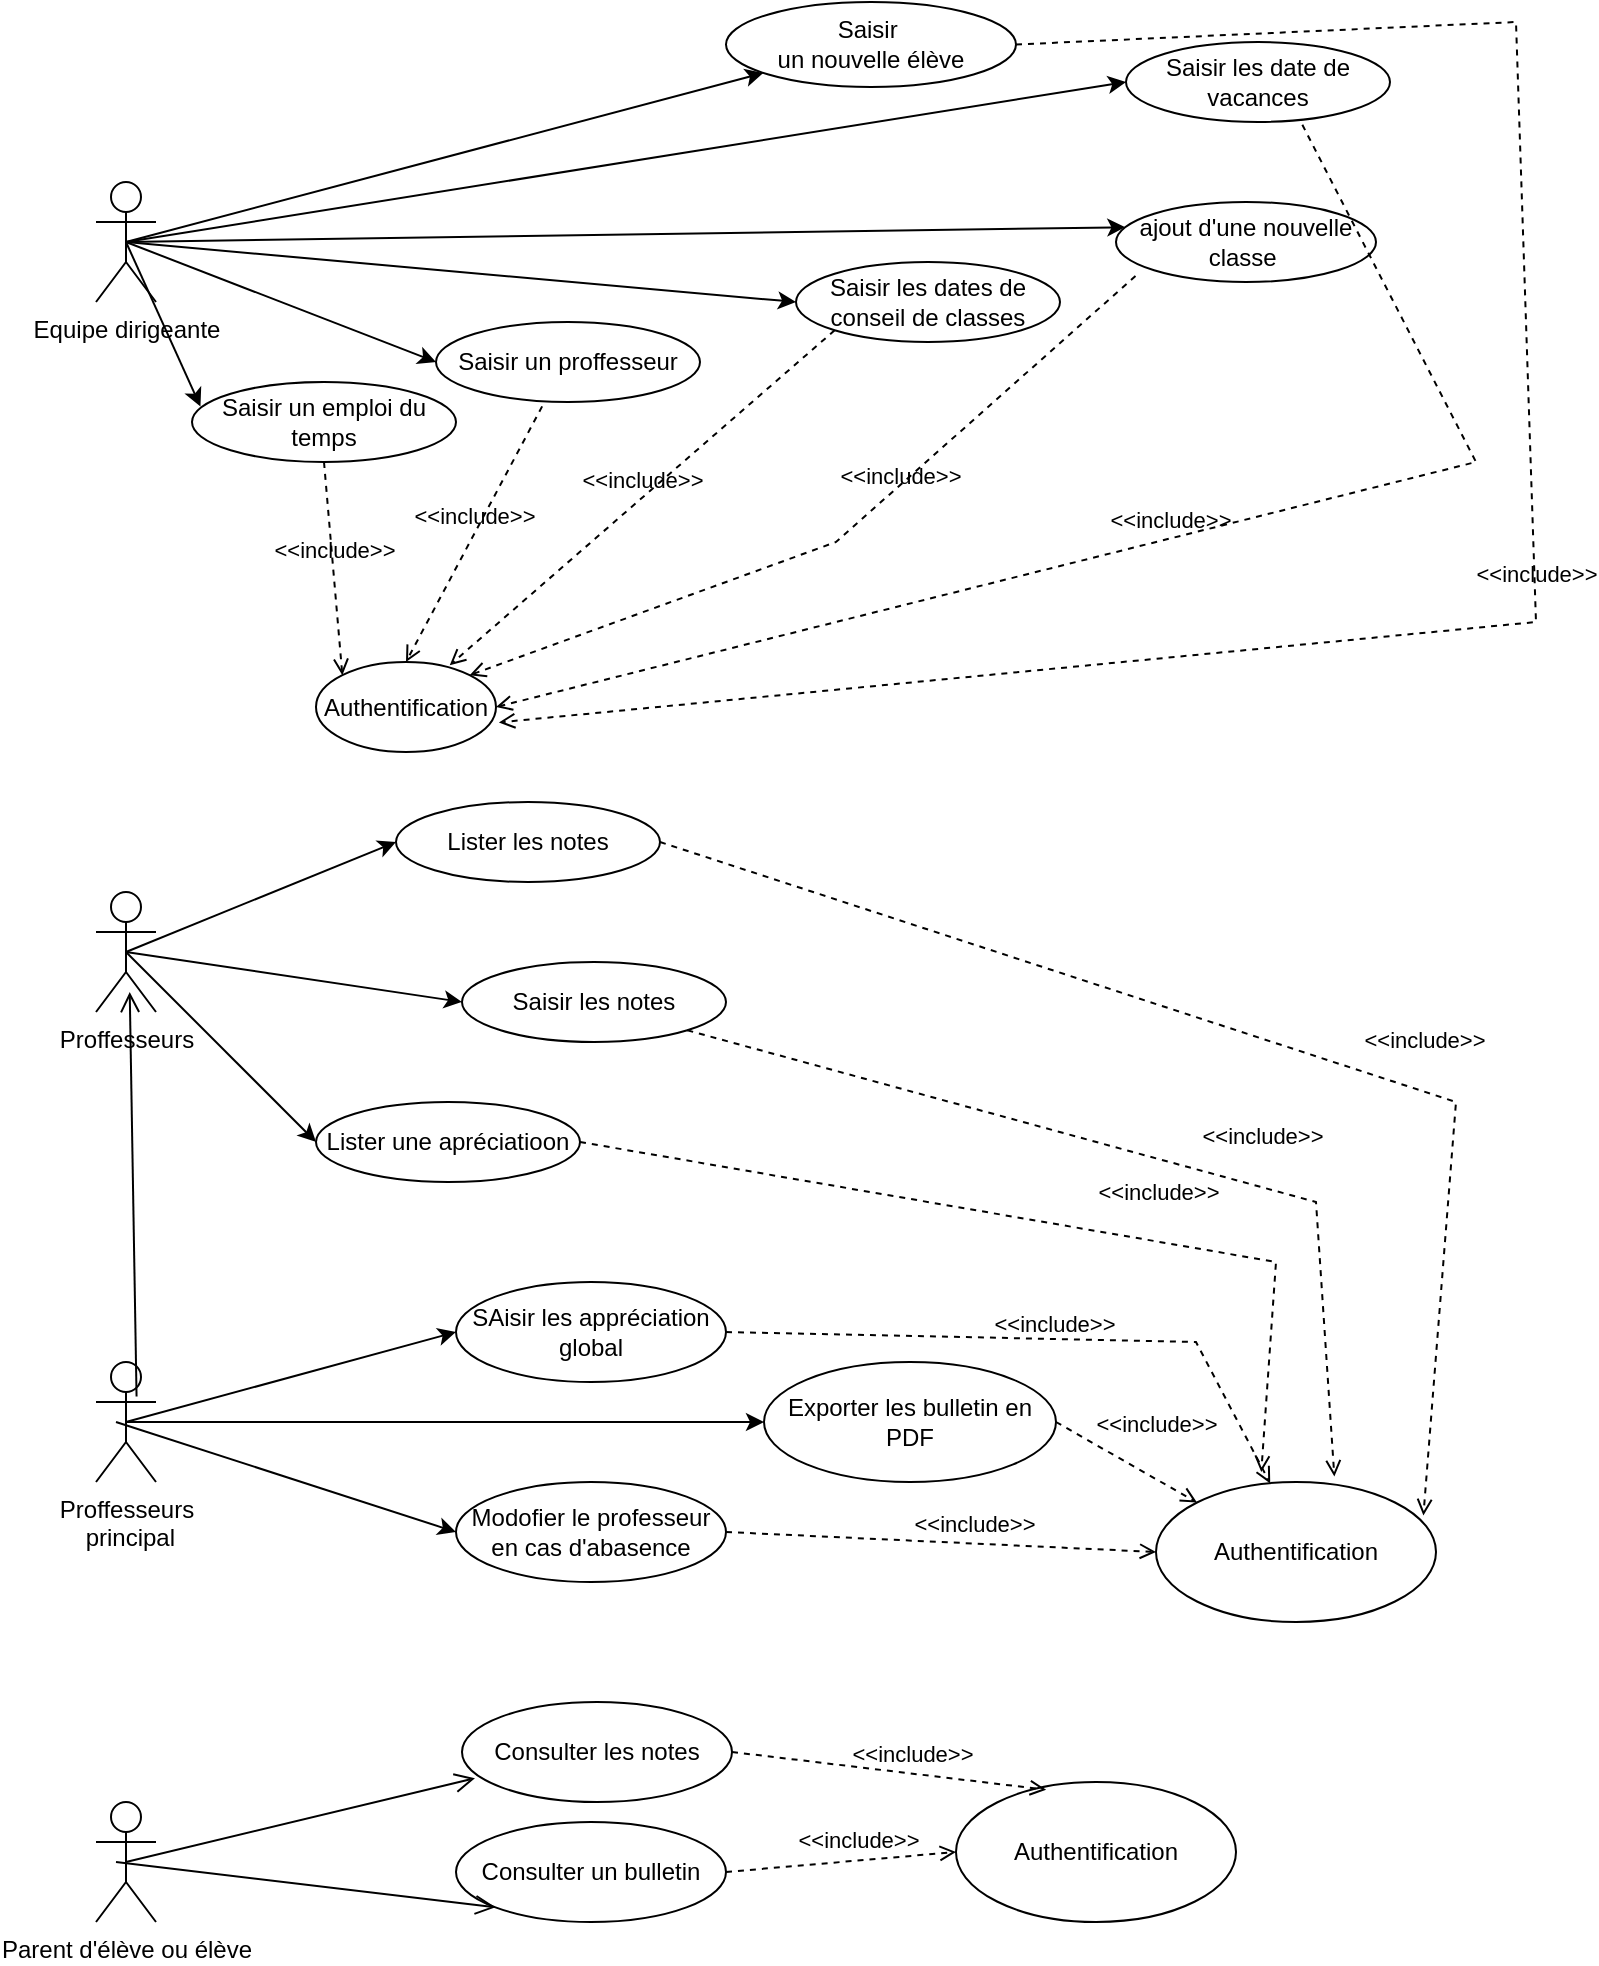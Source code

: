 <mxfile version="24.4.4" type="github">
  <diagram name="Page-1" id="ePbO5p0fnWOSLao09BDe">
    <mxGraphModel dx="1500" dy="803" grid="1" gridSize="10" guides="1" tooltips="1" connect="1" arrows="1" fold="1" page="1" pageScale="1" pageWidth="827" pageHeight="1169" math="0" shadow="0">
      <root>
        <mxCell id="0" />
        <mxCell id="1" parent="0" />
        <mxCell id="5me6bseYTSdpRQsA81gY-1" value="Equipe dirigeante&lt;div&gt;&lt;br&gt;&lt;/div&gt;" style="shape=umlActor;verticalLabelPosition=bottom;verticalAlign=top;html=1;" parent="1" vertex="1">
          <mxGeometry x="90" y="270" width="30" height="60" as="geometry" />
        </mxCell>
        <mxCell id="5me6bseYTSdpRQsA81gY-3" value="" style="endArrow=classic;html=1;rounded=0;exitX=0.5;exitY=0.5;exitDx=0;exitDy=0;exitPerimeter=0;" parent="1" target="5me6bseYTSdpRQsA81gY-4" edge="1" source="5me6bseYTSdpRQsA81gY-1">
          <mxGeometry width="50" height="50" relative="1" as="geometry">
            <mxPoint x="250" y="270" as="sourcePoint" />
            <mxPoint x="260" y="240" as="targetPoint" />
          </mxGeometry>
        </mxCell>
        <mxCell id="5me6bseYTSdpRQsA81gY-4" value="Saisir&amp;nbsp;&lt;div&gt;un nouvelle élève&lt;/div&gt;" style="ellipse;html=1;whiteSpace=wrap;" parent="1" vertex="1">
          <mxGeometry x="405" y="180" width="145" height="42.5" as="geometry" />
        </mxCell>
        <mxCell id="5me6bseYTSdpRQsA81gY-5" value="Saisir un proffesseur" style="ellipse;html=1;whiteSpace=wrap;" parent="1" vertex="1">
          <mxGeometry x="260" y="340" width="132" height="40" as="geometry" />
        </mxCell>
        <mxCell id="5me6bseYTSdpRQsA81gY-6" value="ajout d&#39;une nouvelle classe&amp;nbsp;" style="ellipse;html=1;whiteSpace=wrap;" parent="1" vertex="1">
          <mxGeometry x="600" y="280" width="130" height="40" as="geometry" />
        </mxCell>
        <mxCell id="5me6bseYTSdpRQsA81gY-7" value="Saisir un emploi du temps" style="ellipse;html=1;whiteSpace=wrap;" parent="1" vertex="1">
          <mxGeometry x="138" y="370" width="132" height="40" as="geometry" />
        </mxCell>
        <mxCell id="5me6bseYTSdpRQsA81gY-8" value="" style="endArrow=classic;html=1;rounded=0;entryX=0;entryY=0.5;entryDx=0;entryDy=0;exitX=0.5;exitY=0.5;exitDx=0;exitDy=0;exitPerimeter=0;" parent="1" target="5me6bseYTSdpRQsA81gY-5" edge="1" source="5me6bseYTSdpRQsA81gY-1">
          <mxGeometry width="50" height="50" relative="1" as="geometry">
            <mxPoint x="250" y="270" as="sourcePoint" />
            <mxPoint x="210" y="210" as="targetPoint" />
          </mxGeometry>
        </mxCell>
        <mxCell id="5me6bseYTSdpRQsA81gY-9" value="" style="endArrow=classic;html=1;rounded=0;entryX=0;entryY=0.5;entryDx=0;entryDy=0;exitX=0.5;exitY=0.5;exitDx=0;exitDy=0;exitPerimeter=0;" parent="1" target="5me6bseYTSdpRQsA81gY-17" edge="1" source="5me6bseYTSdpRQsA81gY-1">
          <mxGeometry width="50" height="50" relative="1" as="geometry">
            <mxPoint x="250" y="270" as="sourcePoint" />
            <mxPoint x="460" y="295" as="targetPoint" />
          </mxGeometry>
        </mxCell>
        <mxCell id="5me6bseYTSdpRQsA81gY-10" value="" style="endArrow=classic;html=1;rounded=0;entryX=0.032;entryY=0.305;entryDx=0;entryDy=0;entryPerimeter=0;exitX=0.5;exitY=0.5;exitDx=0;exitDy=0;exitPerimeter=0;" parent="1" target="5me6bseYTSdpRQsA81gY-7" edge="1" source="5me6bseYTSdpRQsA81gY-1">
          <mxGeometry width="50" height="50" relative="1" as="geometry">
            <mxPoint x="250" y="280" as="sourcePoint" />
            <mxPoint x="220" y="210" as="targetPoint" />
          </mxGeometry>
        </mxCell>
        <mxCell id="5me6bseYTSdpRQsA81gY-11" value="" style="endArrow=classic;html=1;rounded=0;entryX=0.036;entryY=0.315;entryDx=0;entryDy=0;entryPerimeter=0;exitX=0.5;exitY=0.5;exitDx=0;exitDy=0;exitPerimeter=0;" parent="1" target="5me6bseYTSdpRQsA81gY-6" edge="1" source="5me6bseYTSdpRQsA81gY-1">
          <mxGeometry width="50" height="50" relative="1" as="geometry">
            <mxPoint x="250" y="270" as="sourcePoint" />
            <mxPoint x="210" y="205" as="targetPoint" />
          </mxGeometry>
        </mxCell>
        <mxCell id="5me6bseYTSdpRQsA81gY-12" value="&lt;div&gt;Proffesseurs&lt;/div&gt;&lt;div&gt;&lt;br&gt;&lt;/div&gt;" style="shape=umlActor;verticalLabelPosition=bottom;verticalAlign=top;html=1;" parent="1" vertex="1">
          <mxGeometry x="90" y="625" width="30" height="60" as="geometry" />
        </mxCell>
        <mxCell id="5me6bseYTSdpRQsA81gY-13" value="Lister les notes" style="ellipse;html=1;whiteSpace=wrap;" parent="1" vertex="1">
          <mxGeometry x="240" y="580" width="132" height="40" as="geometry" />
        </mxCell>
        <mxCell id="5me6bseYTSdpRQsA81gY-14" value="Saisir&lt;span style=&quot;color: rgba(0, 0, 0, 0); font-family: monospace; font-size: 0px; text-align: start; text-wrap: nowrap;&quot;&gt;%3CmxGraphModel%3E%3Croot%3E%3CmxCell%20id%3D%220%22%2F%3E%3CmxCell%20id%3D%221%22%20parent%3D%220%22%2F%3E%3CmxCell%20id%3D%222%22%20value%3D%22Lister%20les%20notes%22%20style%3D%22ellipse%3Bhtml%3D1%3BwhiteSpace%3Dwrap%3B%22%20vertex%3D%221%22%20parent%3D%221%22%3E%3CmxGeometry%20x%3D%22282%22%20y%3D%22440%22%20width%3D%22132%22%20height%3D%2240%22%20as%3D%22geometry%22%2F%3E%3C%2FmxCell%3E%3C%2Froot%3E%3C%2FmxGraphModel%3E&lt;/span&gt;&amp;nbsp;les notes" style="ellipse;html=1;whiteSpace=wrap;" parent="1" vertex="1">
          <mxGeometry x="273" y="660" width="132" height="40" as="geometry" />
        </mxCell>
        <mxCell id="5me6bseYTSdpRQsA81gY-15" value="Lister une apréciatioon" style="ellipse;html=1;whiteSpace=wrap;" parent="1" vertex="1">
          <mxGeometry x="200" y="730" width="132" height="40" as="geometry" />
        </mxCell>
        <mxCell id="5me6bseYTSdpRQsA81gY-16" value="Saisir les date de vacances" style="ellipse;html=1;whiteSpace=wrap;" parent="1" vertex="1">
          <mxGeometry x="605" y="200" width="132" height="40" as="geometry" />
        </mxCell>
        <mxCell id="5me6bseYTSdpRQsA81gY-17" value="Saisir les dates de conseil de classes" style="ellipse;html=1;whiteSpace=wrap;" parent="1" vertex="1">
          <mxGeometry x="440" y="310" width="132" height="40" as="geometry" />
        </mxCell>
        <mxCell id="5me6bseYTSdpRQsA81gY-18" value="" style="endArrow=classic;html=1;rounded=0;entryX=0;entryY=0.5;entryDx=0;entryDy=0;exitX=0.5;exitY=0.5;exitDx=0;exitDy=0;exitPerimeter=0;" parent="1" target="5me6bseYTSdpRQsA81gY-16" edge="1" source="5me6bseYTSdpRQsA81gY-1">
          <mxGeometry width="50" height="50" relative="1" as="geometry">
            <mxPoint x="250" y="270" as="sourcePoint" />
            <mxPoint x="470" y="330" as="targetPoint" />
          </mxGeometry>
        </mxCell>
        <mxCell id="5me6bseYTSdpRQsA81gY-19" value="" style="endArrow=classic;html=1;rounded=0;entryX=0;entryY=0.5;entryDx=0;entryDy=0;exitX=0.5;exitY=0.5;exitDx=0;exitDy=0;exitPerimeter=0;" parent="1" source="5me6bseYTSdpRQsA81gY-12" target="5me6bseYTSdpRQsA81gY-13" edge="1">
          <mxGeometry width="50" height="50" relative="1" as="geometry">
            <mxPoint x="189" y="560" as="sourcePoint" />
            <mxPoint x="340" y="600" as="targetPoint" />
          </mxGeometry>
        </mxCell>
        <mxCell id="5me6bseYTSdpRQsA81gY-20" value="" style="endArrow=classic;html=1;rounded=0;entryX=0;entryY=0.5;entryDx=0;entryDy=0;exitX=0.5;exitY=0.5;exitDx=0;exitDy=0;exitPerimeter=0;" parent="1" source="5me6bseYTSdpRQsA81gY-12" target="5me6bseYTSdpRQsA81gY-14" edge="1">
          <mxGeometry width="50" height="50" relative="1" as="geometry">
            <mxPoint x="170" y="669" as="sourcePoint" />
            <mxPoint x="302" y="660" as="targetPoint" />
          </mxGeometry>
        </mxCell>
        <mxCell id="5me6bseYTSdpRQsA81gY-21" value="" style="endArrow=classic;html=1;rounded=0;entryX=0;entryY=0.5;entryDx=0;entryDy=0;exitX=0.5;exitY=0.5;exitDx=0;exitDy=0;exitPerimeter=0;" parent="1" source="5me6bseYTSdpRQsA81gY-12" target="5me6bseYTSdpRQsA81gY-15" edge="1">
          <mxGeometry width="50" height="50" relative="1" as="geometry">
            <mxPoint x="180" y="679" as="sourcePoint" />
            <mxPoint x="312" y="670" as="targetPoint" />
          </mxGeometry>
        </mxCell>
        <mxCell id="5me6bseYTSdpRQsA81gY-22" value="&lt;div&gt;Proffesseurs&lt;/div&gt;&lt;div&gt;&amp;nbsp;principal&lt;/div&gt;" style="shape=umlActor;verticalLabelPosition=bottom;verticalAlign=top;html=1;" parent="1" vertex="1">
          <mxGeometry x="90" y="860" width="30" height="60" as="geometry" />
        </mxCell>
        <mxCell id="5me6bseYTSdpRQsA81gY-23" value="&lt;div style=&quot;text-align: center;&quot;&gt;&lt;span style=&quot;text-align: start; background-color: initial;&quot;&gt;SAisir les appréciation global&lt;/span&gt;&lt;span style=&quot;color: rgba(0, 0, 0, 0); font-family: monospace; font-size: 0px; text-align: start; text-wrap: nowrap; background-color: initial;&quot;&gt;3CmxGraphModel%3E%3Croot%3E%3CmxCell%20id%3D%220%22%2F%3E%3CmxCell%20id%3D%221%22%20parent%3D%220%22%2F%3E%3CmxCell%20id%3D%222%22%20value%3D%22Lister%20les%20notes%22%20style%3D%22ellipse%3Bhtml%3D1%3BwhiteSpace%3Dwrap%3B%22%20vertex%3D%221%22%20parent%3D%221%22%3E%3CmxGeometry%20x%3D%22282%22%20y%3D%22440%22%20width%3D%22132%22%20height%3D%2240%22%20as%3D%22geometry%22%2F%3E%3C%2FmxCell%3E%3C%2Froot%3E%3C%2FmxGr&lt;/span&gt;&lt;/div&gt;" style="ellipse;html=1;whiteSpace=wrap;" parent="1" vertex="1">
          <mxGeometry x="270" y="820" width="135" height="50" as="geometry" />
        </mxCell>
        <mxCell id="5me6bseYTSdpRQsA81gY-24" value="Modofier le professeur en cas d&#39;abasence" style="ellipse;html=1;whiteSpace=wrap;" parent="1" vertex="1">
          <mxGeometry x="270" y="920" width="135" height="50" as="geometry" />
        </mxCell>
        <mxCell id="5me6bseYTSdpRQsA81gY-25" value="" style="endArrow=classic;html=1;rounded=0;entryX=0;entryY=0.5;entryDx=0;entryDy=0;exitX=0.5;exitY=0.5;exitDx=0;exitDy=0;exitPerimeter=0;" parent="1" source="5me6bseYTSdpRQsA81gY-22" target="5me6bseYTSdpRQsA81gY-23" edge="1">
          <mxGeometry width="50" height="50" relative="1" as="geometry">
            <mxPoint x="160" y="760" as="sourcePoint" />
            <mxPoint x="302" y="845" as="targetPoint" />
          </mxGeometry>
        </mxCell>
        <mxCell id="5me6bseYTSdpRQsA81gY-26" value="" style="endArrow=classic;html=1;rounded=0;entryX=0;entryY=0.5;entryDx=0;entryDy=0;exitX=0.333;exitY=0.5;exitDx=0;exitDy=0;exitPerimeter=0;" parent="1" source="5me6bseYTSdpRQsA81gY-22" target="5me6bseYTSdpRQsA81gY-24" edge="1">
          <mxGeometry width="50" height="50" relative="1" as="geometry">
            <mxPoint x="150" y="890" as="sourcePoint" />
            <mxPoint x="282" y="975" as="targetPoint" />
          </mxGeometry>
        </mxCell>
        <mxCell id="5me6bseYTSdpRQsA81gY-27" value="Exporter les bulletin en PDF" style="ellipse;html=1;whiteSpace=wrap;" parent="1" vertex="1">
          <mxGeometry x="424" y="860" width="146" height="60" as="geometry" />
        </mxCell>
        <mxCell id="5me6bseYTSdpRQsA81gY-28" value="" style="endArrow=classic;html=1;rounded=0;entryX=0;entryY=0.5;entryDx=0;entryDy=0;exitX=0.5;exitY=0.5;exitDx=0;exitDy=0;exitPerimeter=0;" parent="1" target="5me6bseYTSdpRQsA81gY-27" edge="1" source="5me6bseYTSdpRQsA81gY-22">
          <mxGeometry width="50" height="50" relative="1" as="geometry">
            <mxPoint x="110" y="890" as="sourcePoint" />
            <mxPoint x="280" y="855" as="targetPoint" />
          </mxGeometry>
        </mxCell>
        <mxCell id="Jf9gSHhXKmrXg9OaZqE8-3" value="&amp;lt;&amp;lt;include&amp;gt;&amp;gt;" style="html=1;verticalAlign=bottom;labelBackgroundColor=none;endArrow=open;endFill=0;dashed=1;rounded=0;entryX=0.637;entryY=-0.039;entryDx=0;entryDy=0;exitX=1;exitY=1;exitDx=0;exitDy=0;entryPerimeter=0;" edge="1" parent="1" source="5me6bseYTSdpRQsA81gY-14" target="Jf9gSHhXKmrXg9OaZqE8-5">
          <mxGeometry x="0.266" y="16" width="160" relative="1" as="geometry">
            <mxPoint x="270" y="640" as="sourcePoint" />
            <mxPoint x="540.0" y="765" as="targetPoint" />
            <Array as="points">
              <mxPoint x="700" y="780" />
            </Array>
            <mxPoint as="offset" />
          </mxGeometry>
        </mxCell>
        <mxCell id="Jf9gSHhXKmrXg9OaZqE8-4" value="&amp;lt;&amp;lt;include&amp;gt;&amp;gt;" style="html=1;verticalAlign=bottom;labelBackgroundColor=none;endArrow=open;endFill=0;dashed=1;rounded=0;entryX=0;entryY=0.5;entryDx=0;entryDy=0;exitX=1;exitY=0.5;exitDx=0;exitDy=0;" edge="1" parent="1" source="5me6bseYTSdpRQsA81gY-24" target="Jf9gSHhXKmrXg9OaZqE8-5">
          <mxGeometry x="0.162" y="1" width="160" relative="1" as="geometry">
            <mxPoint x="150" y="890" as="sourcePoint" />
            <mxPoint x="660" y="920" as="targetPoint" />
            <mxPoint x="-1" as="offset" />
          </mxGeometry>
        </mxCell>
        <mxCell id="Jf9gSHhXKmrXg9OaZqE8-5" value="Authentification" style="ellipse;whiteSpace=wrap;html=1;" vertex="1" parent="1">
          <mxGeometry x="620" y="920" width="140" height="70" as="geometry" />
        </mxCell>
        <mxCell id="Jf9gSHhXKmrXg9OaZqE8-6" value="Authentification" style="ellipse;whiteSpace=wrap;html=1;" vertex="1" parent="1">
          <mxGeometry x="200" y="510" width="90" height="45" as="geometry" />
        </mxCell>
        <mxCell id="Jf9gSHhXKmrXg9OaZqE8-7" value="&amp;lt;&amp;lt;include&amp;gt;&amp;gt;" style="html=1;verticalAlign=bottom;labelBackgroundColor=none;endArrow=open;endFill=0;dashed=1;rounded=0;entryX=0;entryY=0;entryDx=0;entryDy=0;exitX=0.5;exitY=1;exitDx=0;exitDy=0;" edge="1" parent="1" source="5me6bseYTSdpRQsA81gY-7" target="Jf9gSHhXKmrXg9OaZqE8-6">
          <mxGeometry width="160" relative="1" as="geometry">
            <mxPoint x="330" y="380" as="sourcePoint" />
            <mxPoint x="490" y="380" as="targetPoint" />
          </mxGeometry>
        </mxCell>
        <mxCell id="Jf9gSHhXKmrXg9OaZqE8-8" value="&amp;lt;&amp;lt;include&amp;gt;&amp;gt;" style="html=1;verticalAlign=bottom;labelBackgroundColor=none;endArrow=open;endFill=0;dashed=1;rounded=0;entryX=1;entryY=0.5;entryDx=0;entryDy=0;exitX=0.668;exitY=1.035;exitDx=0;exitDy=0;exitPerimeter=0;" edge="1" parent="1" source="5me6bseYTSdpRQsA81gY-16" target="Jf9gSHhXKmrXg9OaZqE8-6">
          <mxGeometry width="160" relative="1" as="geometry">
            <mxPoint x="640" y="428" as="sourcePoint" />
            <mxPoint x="820" y="485" as="targetPoint" />
            <Array as="points">
              <mxPoint x="780" y="410" />
            </Array>
          </mxGeometry>
        </mxCell>
        <mxCell id="Jf9gSHhXKmrXg9OaZqE8-9" value="&amp;lt;&amp;lt;include&amp;gt;&amp;gt;" style="html=1;verticalAlign=bottom;labelBackgroundColor=none;endArrow=open;endFill=0;dashed=1;rounded=0;entryX=0.5;entryY=0;entryDx=0;entryDy=0;exitX=0.402;exitY=1.055;exitDx=0;exitDy=0;exitPerimeter=0;" edge="1" parent="1" source="5me6bseYTSdpRQsA81gY-5" target="Jf9gSHhXKmrXg9OaZqE8-6">
          <mxGeometry width="160" relative="1" as="geometry">
            <mxPoint x="542" y="370" as="sourcePoint" />
            <mxPoint x="722" y="427" as="targetPoint" />
          </mxGeometry>
        </mxCell>
        <mxCell id="Jf9gSHhXKmrXg9OaZqE8-10" value="&amp;lt;&amp;lt;include&amp;gt;&amp;gt;" style="html=1;verticalAlign=bottom;labelBackgroundColor=none;endArrow=open;endFill=0;dashed=1;rounded=0;entryX=0.743;entryY=0.035;entryDx=0;entryDy=0;exitX=0;exitY=1;exitDx=0;exitDy=0;entryPerimeter=0;" edge="1" parent="1" source="5me6bseYTSdpRQsA81gY-17" target="Jf9gSHhXKmrXg9OaZqE8-6">
          <mxGeometry width="160" relative="1" as="geometry">
            <mxPoint x="557" y="383" as="sourcePoint" />
            <mxPoint x="737" y="440" as="targetPoint" />
          </mxGeometry>
        </mxCell>
        <mxCell id="Jf9gSHhXKmrXg9OaZqE8-11" value="&amp;lt;&amp;lt;include&amp;gt;&amp;gt;" style="html=1;verticalAlign=bottom;labelBackgroundColor=none;endArrow=open;endFill=0;dashed=1;rounded=0;entryX=1;entryY=0;entryDx=0;entryDy=0;exitX=0.075;exitY=0.925;exitDx=0;exitDy=0;exitPerimeter=0;" edge="1" parent="1" source="5me6bseYTSdpRQsA81gY-6" target="Jf9gSHhXKmrXg9OaZqE8-6">
          <mxGeometry x="-0.189" y="3" width="160" relative="1" as="geometry">
            <mxPoint x="428" y="350" as="sourcePoint" />
            <mxPoint x="608" y="407" as="targetPoint" />
            <Array as="points">
              <mxPoint x="460" y="450" />
            </Array>
            <mxPoint as="offset" />
          </mxGeometry>
        </mxCell>
        <mxCell id="Jf9gSHhXKmrXg9OaZqE8-12" value="&amp;lt;&amp;lt;include&amp;gt;&amp;gt;" style="html=1;verticalAlign=bottom;labelBackgroundColor=none;endArrow=open;endFill=0;dashed=1;rounded=0;entryX=1.016;entryY=0.671;entryDx=0;entryDy=0;exitX=1;exitY=0.5;exitDx=0;exitDy=0;entryPerimeter=0;" edge="1" parent="1" source="5me6bseYTSdpRQsA81gY-4" target="Jf9gSHhXKmrXg9OaZqE8-6">
          <mxGeometry width="160" relative="1" as="geometry">
            <mxPoint x="356" y="440" as="sourcePoint" />
            <mxPoint x="536" y="497" as="targetPoint" />
            <Array as="points">
              <mxPoint x="800" y="190" />
              <mxPoint x="810" y="490" />
            </Array>
          </mxGeometry>
        </mxCell>
        <mxCell id="Jf9gSHhXKmrXg9OaZqE8-14" value="&amp;lt;&amp;lt;include&amp;gt;&amp;gt;" style="html=1;verticalAlign=bottom;labelBackgroundColor=none;endArrow=open;endFill=0;dashed=1;rounded=0;exitX=1;exitY=0.5;exitDx=0;exitDy=0;entryX=0.955;entryY=0.239;entryDx=0;entryDy=0;entryPerimeter=0;" edge="1" parent="1" source="5me6bseYTSdpRQsA81gY-13" target="Jf9gSHhXKmrXg9OaZqE8-5">
          <mxGeometry x="0.266" y="16" width="160" relative="1" as="geometry">
            <mxPoint x="390" y="600" as="sourcePoint" />
            <mxPoint x="569.034" y="736.62" as="targetPoint" />
            <mxPoint as="offset" />
            <Array as="points">
              <mxPoint x="770" y="730" />
            </Array>
          </mxGeometry>
        </mxCell>
        <mxCell id="Jf9gSHhXKmrXg9OaZqE8-15" value="&amp;lt;&amp;lt;include&amp;gt;&amp;gt;" style="html=1;verticalAlign=bottom;labelBackgroundColor=none;endArrow=open;endFill=0;dashed=1;rounded=0;entryX=0.376;entryY=-0.071;entryDx=0;entryDy=0;exitX=1;exitY=0.5;exitDx=0;exitDy=0;entryPerimeter=0;" edge="1" parent="1" source="5me6bseYTSdpRQsA81gY-15" target="Jf9gSHhXKmrXg9OaZqE8-5">
          <mxGeometry x="0.266" y="16" width="160" relative="1" as="geometry">
            <mxPoint x="406" y="714" as="sourcePoint" />
            <mxPoint x="559.995" y="789.492" as="targetPoint" />
            <mxPoint as="offset" />
            <Array as="points">
              <mxPoint x="680" y="810" />
            </Array>
          </mxGeometry>
        </mxCell>
        <mxCell id="Jf9gSHhXKmrXg9OaZqE8-16" value="&amp;lt;&amp;lt;include&amp;gt;&amp;gt;" style="html=1;verticalAlign=bottom;labelBackgroundColor=none;endArrow=open;endFill=0;dashed=1;rounded=0;entryX=0.408;entryY=0.01;entryDx=0;entryDy=0;exitX=1;exitY=0.5;exitDx=0;exitDy=0;entryPerimeter=0;" edge="1" parent="1" source="5me6bseYTSdpRQsA81gY-23" target="Jf9gSHhXKmrXg9OaZqE8-5">
          <mxGeometry x="0.048" y="-1" width="160" relative="1" as="geometry">
            <mxPoint x="503" y="842" as="sourcePoint" />
            <mxPoint x="717" y="840" as="targetPoint" />
            <mxPoint x="-1" as="offset" />
            <Array as="points">
              <mxPoint x="640" y="850" />
            </Array>
          </mxGeometry>
        </mxCell>
        <mxCell id="Jf9gSHhXKmrXg9OaZqE8-17" value="&amp;lt;&amp;lt;include&amp;gt;&amp;gt;" style="html=1;verticalAlign=bottom;labelBackgroundColor=none;endArrow=open;endFill=0;dashed=1;rounded=0;entryX=0;entryY=0;entryDx=0;entryDy=0;exitX=1;exitY=0.5;exitDx=0;exitDy=0;" edge="1" parent="1" source="5me6bseYTSdpRQsA81gY-27" target="Jf9gSHhXKmrXg9OaZqE8-5">
          <mxGeometry x="0.194" y="16" width="160" relative="1" as="geometry">
            <mxPoint x="426" y="977" as="sourcePoint" />
            <mxPoint x="640" y="975" as="targetPoint" />
            <mxPoint as="offset" />
          </mxGeometry>
        </mxCell>
        <mxCell id="Jf9gSHhXKmrXg9OaZqE8-20" value="" style="endArrow=open;startArrow=none;endFill=0;startFill=0;endSize=8;html=1;verticalAlign=bottom;labelBackgroundColor=none;strokeWidth=1;rounded=0;entryX=0.562;entryY=0.833;entryDx=0;entryDy=0;entryPerimeter=0;exitX=0.676;exitY=0.288;exitDx=0;exitDy=0;exitPerimeter=0;" edge="1" parent="1" source="5me6bseYTSdpRQsA81gY-22" target="5me6bseYTSdpRQsA81gY-12">
          <mxGeometry width="160" relative="1" as="geometry">
            <mxPoint x="40" y="830" as="sourcePoint" />
            <mxPoint x="200" y="830" as="targetPoint" />
          </mxGeometry>
        </mxCell>
        <mxCell id="Jf9gSHhXKmrXg9OaZqE8-23" value="Parent d&#39;élève ou élève" style="shape=umlActor;verticalLabelPosition=bottom;verticalAlign=top;html=1;" vertex="1" parent="1">
          <mxGeometry x="90" y="1080" width="30" height="60" as="geometry" />
        </mxCell>
        <mxCell id="Jf9gSHhXKmrXg9OaZqE8-26" value="Consulter les notes" style="ellipse;html=1;whiteSpace=wrap;" vertex="1" parent="1">
          <mxGeometry x="273" y="1030" width="135" height="50" as="geometry" />
        </mxCell>
        <mxCell id="Jf9gSHhXKmrXg9OaZqE8-27" value="Consulter un bulletin" style="ellipse;html=1;whiteSpace=wrap;" vertex="1" parent="1">
          <mxGeometry x="270" y="1090" width="135" height="50" as="geometry" />
        </mxCell>
        <mxCell id="Jf9gSHhXKmrXg9OaZqE8-28" value="" style="endArrow=open;startArrow=none;endFill=0;startFill=0;endSize=8;html=1;verticalAlign=bottom;labelBackgroundColor=none;strokeWidth=1;rounded=0;entryX=0;entryY=1;entryDx=0;entryDy=0;" edge="1" parent="1" target="Jf9gSHhXKmrXg9OaZqE8-27">
          <mxGeometry width="160" relative="1" as="geometry">
            <mxPoint x="100" y="1110" as="sourcePoint" />
            <mxPoint x="270" y="1114.29" as="targetPoint" />
          </mxGeometry>
        </mxCell>
        <mxCell id="Jf9gSHhXKmrXg9OaZqE8-29" value="" style="endArrow=open;startArrow=none;endFill=0;startFill=0;endSize=8;html=1;verticalAlign=bottom;labelBackgroundColor=none;strokeWidth=1;rounded=0;entryX=0.048;entryY=0.763;entryDx=0;entryDy=0;entryPerimeter=0;exitX=0.5;exitY=0.5;exitDx=0;exitDy=0;exitPerimeter=0;" edge="1" parent="1" source="Jf9gSHhXKmrXg9OaZqE8-23" target="Jf9gSHhXKmrXg9OaZqE8-26">
          <mxGeometry width="160" relative="1" as="geometry">
            <mxPoint x="109.5" y="1099" as="sourcePoint" />
            <mxPoint x="298.5" y="1121" as="targetPoint" />
          </mxGeometry>
        </mxCell>
        <mxCell id="Jf9gSHhXKmrXg9OaZqE8-30" value="Authentification" style="ellipse;whiteSpace=wrap;html=1;" vertex="1" parent="1">
          <mxGeometry x="520" y="1070" width="140" height="70" as="geometry" />
        </mxCell>
        <mxCell id="Jf9gSHhXKmrXg9OaZqE8-31" value="&amp;lt;&amp;lt;include&amp;gt;&amp;gt;" style="html=1;verticalAlign=bottom;labelBackgroundColor=none;endArrow=open;endFill=0;dashed=1;rounded=0;entryX=0;entryY=0.5;entryDx=0;entryDy=0;exitX=1;exitY=0.5;exitDx=0;exitDy=0;" edge="1" parent="1" source="Jf9gSHhXKmrXg9OaZqE8-27" target="Jf9gSHhXKmrXg9OaZqE8-30">
          <mxGeometry x="0.162" y="1" width="160" relative="1" as="geometry">
            <mxPoint x="398.5" y="1130" as="sourcePoint" />
            <mxPoint x="613.5" y="1140" as="targetPoint" />
            <mxPoint x="-1" as="offset" />
          </mxGeometry>
        </mxCell>
        <mxCell id="Jf9gSHhXKmrXg9OaZqE8-32" value="&amp;lt;&amp;lt;include&amp;gt;&amp;gt;" style="html=1;verticalAlign=bottom;labelBackgroundColor=none;endArrow=open;endFill=0;dashed=1;rounded=0;entryX=0.322;entryY=0.055;entryDx=0;entryDy=0;exitX=1;exitY=0.5;exitDx=0;exitDy=0;entryPerimeter=0;" edge="1" parent="1" source="Jf9gSHhXKmrXg9OaZqE8-26" target="Jf9gSHhXKmrXg9OaZqE8-30">
          <mxGeometry x="0.162" y="1" width="160" relative="1" as="geometry">
            <mxPoint x="389.5" y="1050" as="sourcePoint" />
            <mxPoint x="604.5" y="1060" as="targetPoint" />
            <mxPoint x="-1" as="offset" />
          </mxGeometry>
        </mxCell>
      </root>
    </mxGraphModel>
  </diagram>
</mxfile>
